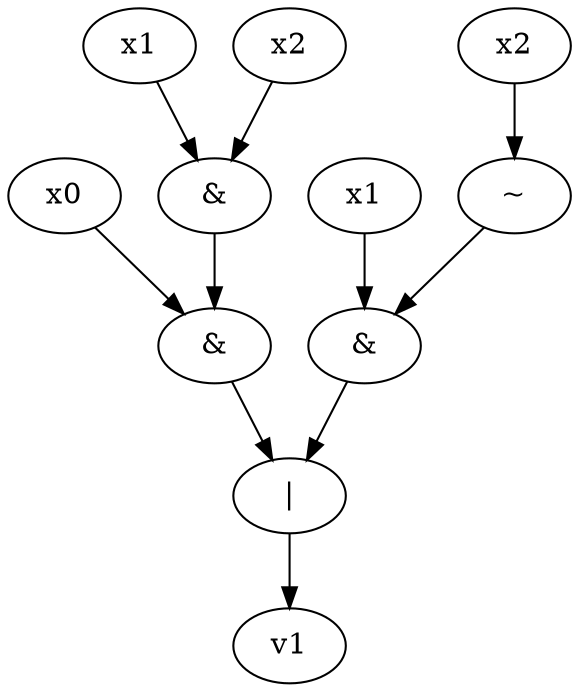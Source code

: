 digraph G { 
v0 [label="|"]; 
v2 [label="&"]; 
v3 [label="x0"]; 
v4 [label="&"]; 
v5 [label="x1"]; 
v6 [label="x2"]; 
v7 [label="&"]; 
v8 [label="x1"]; 
v9 [label="~"]; 
v10 [label="x2"]; 
v0 -> v1;
v2 -> v0;
v3 -> v2;
v4 -> v2;
v5 -> v4;
v6 -> v4;
v7 -> v0;
v8 -> v7;
v9 -> v7;
v10 -> v9;
}